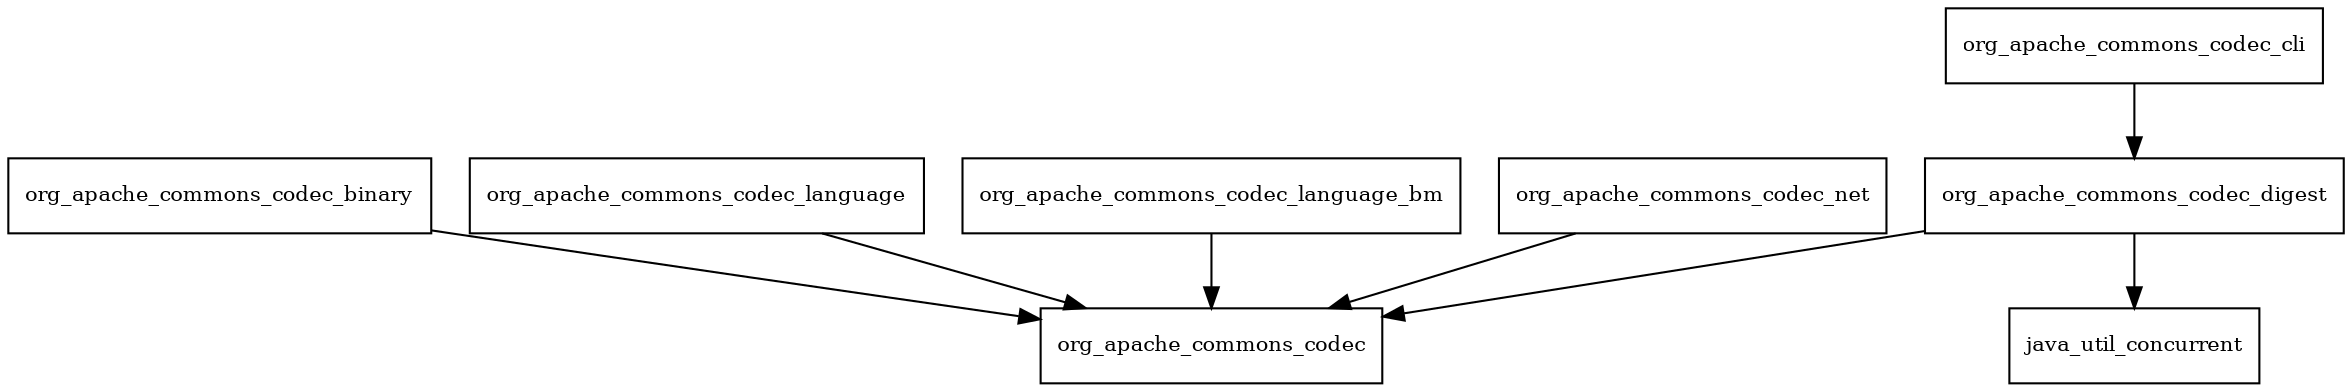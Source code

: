 digraph commons_codec_1_13_package_dependencies {
  node [shape = box, fontsize=10.0];
  org_apache_commons_codec_binary -> org_apache_commons_codec;
  org_apache_commons_codec_cli -> org_apache_commons_codec_digest;
  org_apache_commons_codec_digest -> java_util_concurrent;
  org_apache_commons_codec_digest -> org_apache_commons_codec;
  org_apache_commons_codec_language -> org_apache_commons_codec;
  org_apache_commons_codec_language_bm -> org_apache_commons_codec;
  org_apache_commons_codec_net -> org_apache_commons_codec;
}
